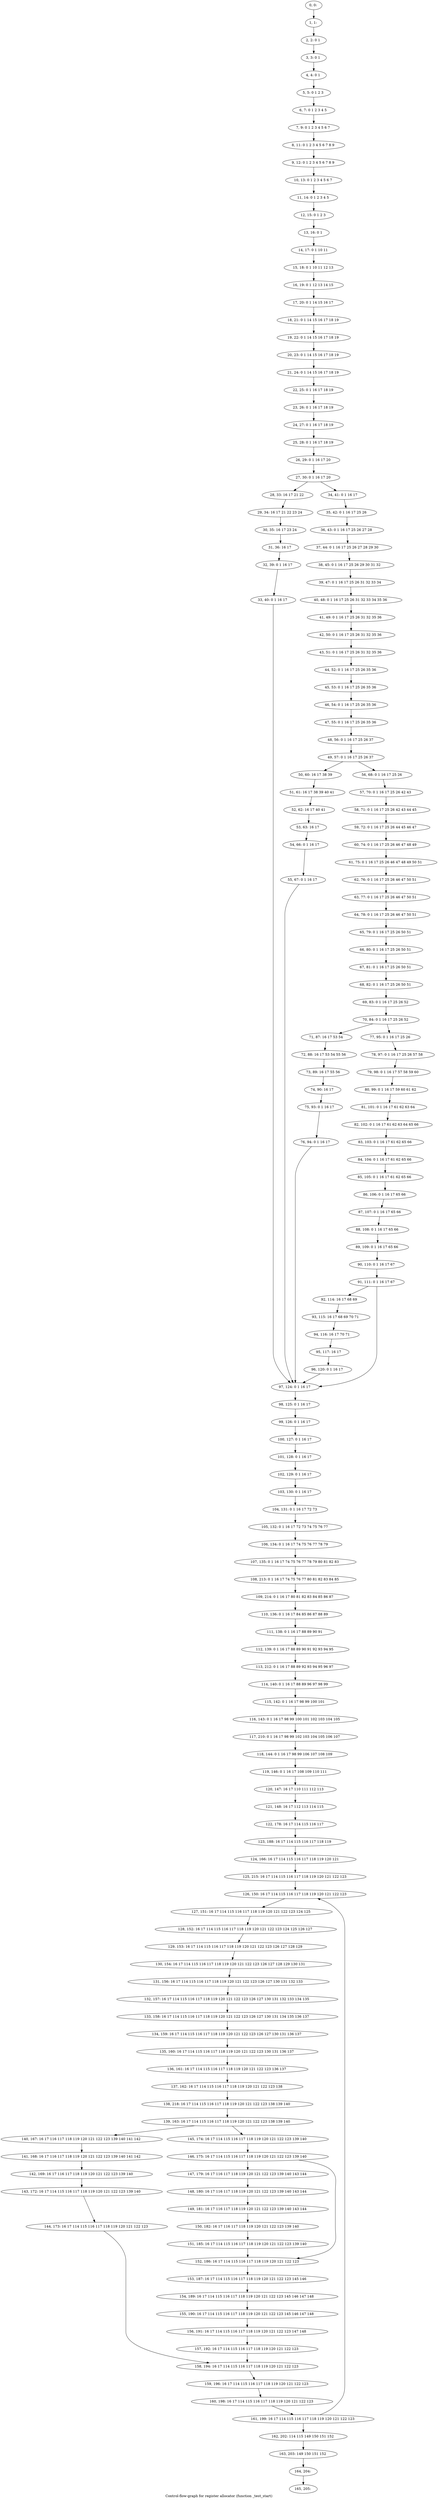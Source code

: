 digraph G {
graph [label="Control-flow-graph for register allocator (function _test_start)"]
0[label="0, 0: "];
1[label="1, 1: "];
2[label="2, 2: 0 1 "];
3[label="3, 3: 0 1 "];
4[label="4, 4: 0 1 "];
5[label="5, 5: 0 1 2 3 "];
6[label="6, 7: 0 1 2 3 4 5 "];
7[label="7, 9: 0 1 2 3 4 5 6 7 "];
8[label="8, 11: 0 1 2 3 4 5 6 7 8 9 "];
9[label="9, 12: 0 1 2 3 4 5 6 7 8 9 "];
10[label="10, 13: 0 1 2 3 4 5 6 7 "];
11[label="11, 14: 0 1 2 3 4 5 "];
12[label="12, 15: 0 1 2 3 "];
13[label="13, 16: 0 1 "];
14[label="14, 17: 0 1 10 11 "];
15[label="15, 18: 0 1 10 11 12 13 "];
16[label="16, 19: 0 1 12 13 14 15 "];
17[label="17, 20: 0 1 14 15 16 17 "];
18[label="18, 21: 0 1 14 15 16 17 18 19 "];
19[label="19, 22: 0 1 14 15 16 17 18 19 "];
20[label="20, 23: 0 1 14 15 16 17 18 19 "];
21[label="21, 24: 0 1 14 15 16 17 18 19 "];
22[label="22, 25: 0 1 16 17 18 19 "];
23[label="23, 26: 0 1 16 17 18 19 "];
24[label="24, 27: 0 1 16 17 18 19 "];
25[label="25, 28: 0 1 16 17 18 19 "];
26[label="26, 29: 0 1 16 17 20 "];
27[label="27, 30: 0 1 16 17 20 "];
28[label="28, 33: 16 17 21 22 "];
29[label="29, 34: 16 17 21 22 23 24 "];
30[label="30, 35: 16 17 23 24 "];
31[label="31, 36: 16 17 "];
32[label="32, 39: 0 1 16 17 "];
33[label="33, 40: 0 1 16 17 "];
34[label="34, 41: 0 1 16 17 "];
35[label="35, 42: 0 1 16 17 25 26 "];
36[label="36, 43: 0 1 16 17 25 26 27 28 "];
37[label="37, 44: 0 1 16 17 25 26 27 28 29 30 "];
38[label="38, 45: 0 1 16 17 25 26 29 30 31 32 "];
39[label="39, 47: 0 1 16 17 25 26 31 32 33 34 "];
40[label="40, 48: 0 1 16 17 25 26 31 32 33 34 35 36 "];
41[label="41, 49: 0 1 16 17 25 26 31 32 35 36 "];
42[label="42, 50: 0 1 16 17 25 26 31 32 35 36 "];
43[label="43, 51: 0 1 16 17 25 26 31 32 35 36 "];
44[label="44, 52: 0 1 16 17 25 26 35 36 "];
45[label="45, 53: 0 1 16 17 25 26 35 36 "];
46[label="46, 54: 0 1 16 17 25 26 35 36 "];
47[label="47, 55: 0 1 16 17 25 26 35 36 "];
48[label="48, 56: 0 1 16 17 25 26 37 "];
49[label="49, 57: 0 1 16 17 25 26 37 "];
50[label="50, 60: 16 17 38 39 "];
51[label="51, 61: 16 17 38 39 40 41 "];
52[label="52, 62: 16 17 40 41 "];
53[label="53, 63: 16 17 "];
54[label="54, 66: 0 1 16 17 "];
55[label="55, 67: 0 1 16 17 "];
56[label="56, 68: 0 1 16 17 25 26 "];
57[label="57, 70: 0 1 16 17 25 26 42 43 "];
58[label="58, 71: 0 1 16 17 25 26 42 43 44 45 "];
59[label="59, 72: 0 1 16 17 25 26 44 45 46 47 "];
60[label="60, 74: 0 1 16 17 25 26 46 47 48 49 "];
61[label="61, 75: 0 1 16 17 25 26 46 47 48 49 50 51 "];
62[label="62, 76: 0 1 16 17 25 26 46 47 50 51 "];
63[label="63, 77: 0 1 16 17 25 26 46 47 50 51 "];
64[label="64, 78: 0 1 16 17 25 26 46 47 50 51 "];
65[label="65, 79: 0 1 16 17 25 26 50 51 "];
66[label="66, 80: 0 1 16 17 25 26 50 51 "];
67[label="67, 81: 0 1 16 17 25 26 50 51 "];
68[label="68, 82: 0 1 16 17 25 26 50 51 "];
69[label="69, 83: 0 1 16 17 25 26 52 "];
70[label="70, 84: 0 1 16 17 25 26 52 "];
71[label="71, 87: 16 17 53 54 "];
72[label="72, 88: 16 17 53 54 55 56 "];
73[label="73, 89: 16 17 55 56 "];
74[label="74, 90: 16 17 "];
75[label="75, 93: 0 1 16 17 "];
76[label="76, 94: 0 1 16 17 "];
77[label="77, 95: 0 1 16 17 25 26 "];
78[label="78, 97: 0 1 16 17 25 26 57 58 "];
79[label="79, 98: 0 1 16 17 57 58 59 60 "];
80[label="80, 99: 0 1 16 17 59 60 61 62 "];
81[label="81, 101: 0 1 16 17 61 62 63 64 "];
82[label="82, 102: 0 1 16 17 61 62 63 64 65 66 "];
83[label="83, 103: 0 1 16 17 61 62 65 66 "];
84[label="84, 104: 0 1 16 17 61 62 65 66 "];
85[label="85, 105: 0 1 16 17 61 62 65 66 "];
86[label="86, 106: 0 1 16 17 65 66 "];
87[label="87, 107: 0 1 16 17 65 66 "];
88[label="88, 108: 0 1 16 17 65 66 "];
89[label="89, 109: 0 1 16 17 65 66 "];
90[label="90, 110: 0 1 16 17 67 "];
91[label="91, 111: 0 1 16 17 67 "];
92[label="92, 114: 16 17 68 69 "];
93[label="93, 115: 16 17 68 69 70 71 "];
94[label="94, 116: 16 17 70 71 "];
95[label="95, 117: 16 17 "];
96[label="96, 120: 0 1 16 17 "];
97[label="97, 124: 0 1 16 17 "];
98[label="98, 125: 0 1 16 17 "];
99[label="99, 126: 0 1 16 17 "];
100[label="100, 127: 0 1 16 17 "];
101[label="101, 128: 0 1 16 17 "];
102[label="102, 129: 0 1 16 17 "];
103[label="103, 130: 0 1 16 17 "];
104[label="104, 131: 0 1 16 17 72 73 "];
105[label="105, 132: 0 1 16 17 72 73 74 75 76 77 "];
106[label="106, 134: 0 1 16 17 74 75 76 77 78 79 "];
107[label="107, 135: 0 1 16 17 74 75 76 77 78 79 80 81 82 83 "];
108[label="108, 213: 0 1 16 17 74 75 76 77 80 81 82 83 84 85 "];
109[label="109, 214: 0 1 16 17 80 81 82 83 84 85 86 87 "];
110[label="110, 136: 0 1 16 17 84 85 86 87 88 89 "];
111[label="111, 138: 0 1 16 17 88 89 90 91 "];
112[label="112, 139: 0 1 16 17 88 89 90 91 92 93 94 95 "];
113[label="113, 212: 0 1 16 17 88 89 92 93 94 95 96 97 "];
114[label="114, 140: 0 1 16 17 88 89 96 97 98 99 "];
115[label="115, 142: 0 1 16 17 98 99 100 101 "];
116[label="116, 143: 0 1 16 17 98 99 100 101 102 103 104 105 "];
117[label="117, 210: 0 1 16 17 98 99 102 103 104 105 106 107 "];
118[label="118, 144: 0 1 16 17 98 99 106 107 108 109 "];
119[label="119, 146: 0 1 16 17 108 109 110 111 "];
120[label="120, 147: 16 17 110 111 112 113 "];
121[label="121, 148: 16 17 112 113 114 115 "];
122[label="122, 178: 16 17 114 115 116 117 "];
123[label="123, 188: 16 17 114 115 116 117 118 119 "];
124[label="124, 166: 16 17 114 115 116 117 118 119 120 121 "];
125[label="125, 215: 16 17 114 115 116 117 118 119 120 121 122 123 "];
126[label="126, 150: 16 17 114 115 116 117 118 119 120 121 122 123 "];
127[label="127, 151: 16 17 114 115 116 117 118 119 120 121 122 123 124 125 "];
128[label="128, 152: 16 17 114 115 116 117 118 119 120 121 122 123 124 125 126 127 "];
129[label="129, 153: 16 17 114 115 116 117 118 119 120 121 122 123 126 127 128 129 "];
130[label="130, 154: 16 17 114 115 116 117 118 119 120 121 122 123 126 127 128 129 130 131 "];
131[label="131, 156: 16 17 114 115 116 117 118 119 120 121 122 123 126 127 130 131 132 133 "];
132[label="132, 157: 16 17 114 115 116 117 118 119 120 121 122 123 126 127 130 131 132 133 134 135 "];
133[label="133, 158: 16 17 114 115 116 117 118 119 120 121 122 123 126 127 130 131 134 135 136 137 "];
134[label="134, 159: 16 17 114 115 116 117 118 119 120 121 122 123 126 127 130 131 136 137 "];
135[label="135, 160: 16 17 114 115 116 117 118 119 120 121 122 123 130 131 136 137 "];
136[label="136, 161: 16 17 114 115 116 117 118 119 120 121 122 123 136 137 "];
137[label="137, 162: 16 17 114 115 116 117 118 119 120 121 122 123 138 "];
138[label="138, 218: 16 17 114 115 116 117 118 119 120 121 122 123 138 139 140 "];
139[label="139, 163: 16 17 114 115 116 117 118 119 120 121 122 123 138 139 140 "];
140[label="140, 167: 16 17 116 117 118 119 120 121 122 123 139 140 141 142 "];
141[label="141, 168: 16 17 116 117 118 119 120 121 122 123 139 140 141 142 "];
142[label="142, 169: 16 17 116 117 118 119 120 121 122 123 139 140 "];
143[label="143, 172: 16 17 114 115 116 117 118 119 120 121 122 123 139 140 "];
144[label="144, 173: 16 17 114 115 116 117 118 119 120 121 122 123 "];
145[label="145, 174: 16 17 114 115 116 117 118 119 120 121 122 123 139 140 "];
146[label="146, 175: 16 17 114 115 116 117 118 119 120 121 122 123 139 140 "];
147[label="147, 179: 16 17 116 117 118 119 120 121 122 123 139 140 143 144 "];
148[label="148, 180: 16 17 116 117 118 119 120 121 122 123 139 140 143 144 "];
149[label="149, 181: 16 17 116 117 118 119 120 121 122 123 139 140 143 144 "];
150[label="150, 182: 16 17 116 117 118 119 120 121 122 123 139 140 "];
151[label="151, 185: 16 17 114 115 116 117 118 119 120 121 122 123 139 140 "];
152[label="152, 186: 16 17 114 115 116 117 118 119 120 121 122 123 "];
153[label="153, 187: 16 17 114 115 116 117 118 119 120 121 122 123 145 146 "];
154[label="154, 189: 16 17 114 115 116 117 118 119 120 121 122 123 145 146 147 148 "];
155[label="155, 190: 16 17 114 115 116 117 118 119 120 121 122 123 145 146 147 148 "];
156[label="156, 191: 16 17 114 115 116 117 118 119 120 121 122 123 147 148 "];
157[label="157, 192: 16 17 114 115 116 117 118 119 120 121 122 123 "];
158[label="158, 194: 16 17 114 115 116 117 118 119 120 121 122 123 "];
159[label="159, 196: 16 17 114 115 116 117 118 119 120 121 122 123 "];
160[label="160, 198: 16 17 114 115 116 117 118 119 120 121 122 123 "];
161[label="161, 199: 16 17 114 115 116 117 118 119 120 121 122 123 "];
162[label="162, 202: 114 115 149 150 151 152 "];
163[label="163, 203: 149 150 151 152 "];
164[label="164, 204: "];
165[label="165, 205: "];
0->1 ;
1->2 ;
2->3 ;
3->4 ;
4->5 ;
5->6 ;
6->7 ;
7->8 ;
8->9 ;
9->10 ;
10->11 ;
11->12 ;
12->13 ;
13->14 ;
14->15 ;
15->16 ;
16->17 ;
17->18 ;
18->19 ;
19->20 ;
20->21 ;
21->22 ;
22->23 ;
23->24 ;
24->25 ;
25->26 ;
26->27 ;
27->28 ;
27->34 ;
28->29 ;
29->30 ;
30->31 ;
31->32 ;
32->33 ;
33->97 ;
34->35 ;
35->36 ;
36->37 ;
37->38 ;
38->39 ;
39->40 ;
40->41 ;
41->42 ;
42->43 ;
43->44 ;
44->45 ;
45->46 ;
46->47 ;
47->48 ;
48->49 ;
49->50 ;
49->56 ;
50->51 ;
51->52 ;
52->53 ;
53->54 ;
54->55 ;
55->97 ;
56->57 ;
57->58 ;
58->59 ;
59->60 ;
60->61 ;
61->62 ;
62->63 ;
63->64 ;
64->65 ;
65->66 ;
66->67 ;
67->68 ;
68->69 ;
69->70 ;
70->71 ;
70->77 ;
71->72 ;
72->73 ;
73->74 ;
74->75 ;
75->76 ;
76->97 ;
77->78 ;
78->79 ;
79->80 ;
80->81 ;
81->82 ;
82->83 ;
83->84 ;
84->85 ;
85->86 ;
86->87 ;
87->88 ;
88->89 ;
89->90 ;
90->91 ;
91->92 ;
91->97 ;
92->93 ;
93->94 ;
94->95 ;
95->96 ;
96->97 ;
97->98 ;
98->99 ;
99->100 ;
100->101 ;
101->102 ;
102->103 ;
103->104 ;
104->105 ;
105->106 ;
106->107 ;
107->108 ;
108->109 ;
109->110 ;
110->111 ;
111->112 ;
112->113 ;
113->114 ;
114->115 ;
115->116 ;
116->117 ;
117->118 ;
118->119 ;
119->120 ;
120->121 ;
121->122 ;
122->123 ;
123->124 ;
124->125 ;
125->126 ;
126->127 ;
127->128 ;
128->129 ;
129->130 ;
130->131 ;
131->132 ;
132->133 ;
133->134 ;
134->135 ;
135->136 ;
136->137 ;
137->138 ;
138->139 ;
139->140 ;
139->145 ;
140->141 ;
141->142 ;
142->143 ;
143->144 ;
144->158 ;
145->146 ;
146->147 ;
146->152 ;
147->148 ;
148->149 ;
149->150 ;
150->151 ;
151->152 ;
152->153 ;
153->154 ;
154->155 ;
155->156 ;
156->157 ;
157->158 ;
158->159 ;
159->160 ;
160->161 ;
161->162 ;
161->126 ;
162->163 ;
163->164 ;
164->165 ;
}
